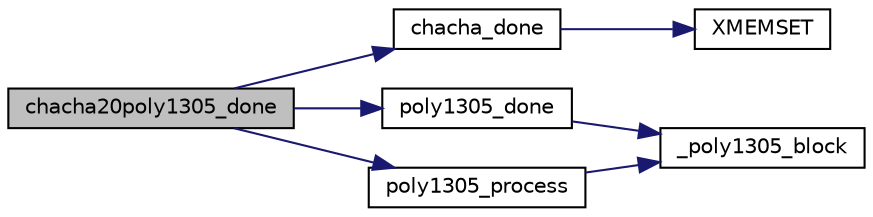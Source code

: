 digraph "chacha20poly1305_done"
{
 // LATEX_PDF_SIZE
  edge [fontname="Helvetica",fontsize="10",labelfontname="Helvetica",labelfontsize="10"];
  node [fontname="Helvetica",fontsize="10",shape=record];
  rankdir="LR";
  Node0 [label="chacha20poly1305_done",height=0.2,width=0.4,color="black", fillcolor="grey75", style="filled", fontcolor="black",tooltip="Terminate a ChaCha20Poly1305 stream."];
  Node0 -> Node1 [color="midnightblue",fontsize="10",style="solid",fontname="Helvetica"];
  Node1 [label="chacha_done",height=0.2,width=0.4,color="black", fillcolor="white", style="filled",URL="$chacha__done_8c.html#a4936c207e7ef938d31047954fae30e39",tooltip="Terminate and clear ChaCha state."];
  Node1 -> Node2 [color="midnightblue",fontsize="10",style="solid",fontname="Helvetica"];
  Node2 [label="XMEMSET",height=0.2,width=0.4,color="black", fillcolor="white", style="filled",URL="$tomcrypt__cfg_8h.html#aa3c34a6f6c61de7da9258b5a30e32c2f",tooltip=" "];
  Node0 -> Node3 [color="midnightblue",fontsize="10",style="solid",fontname="Helvetica"];
  Node3 [label="poly1305_done",height=0.2,width=0.4,color="black", fillcolor="white", style="filled",URL="$poly1305_8c.html#af7ae26dde05dcb271ec4f15e6f406f8d",tooltip="Terminate a POLY1305 session."];
  Node3 -> Node4 [color="midnightblue",fontsize="10",style="solid",fontname="Helvetica"];
  Node4 [label="_poly1305_block",height=0.2,width=0.4,color="black", fillcolor="white", style="filled",URL="$poly1305_8c.html#af2b454846eb0342729e1d878e31c5cf6",tooltip=" "];
  Node0 -> Node5 [color="midnightblue",fontsize="10",style="solid",fontname="Helvetica"];
  Node5 [label="poly1305_process",height=0.2,width=0.4,color="black", fillcolor="white", style="filled",URL="$poly1305_8c.html#a44ef0e35cc1f514f942c015c105b9f01",tooltip="Process data through POLY1305."];
  Node5 -> Node4 [color="midnightblue",fontsize="10",style="solid",fontname="Helvetica"];
}
